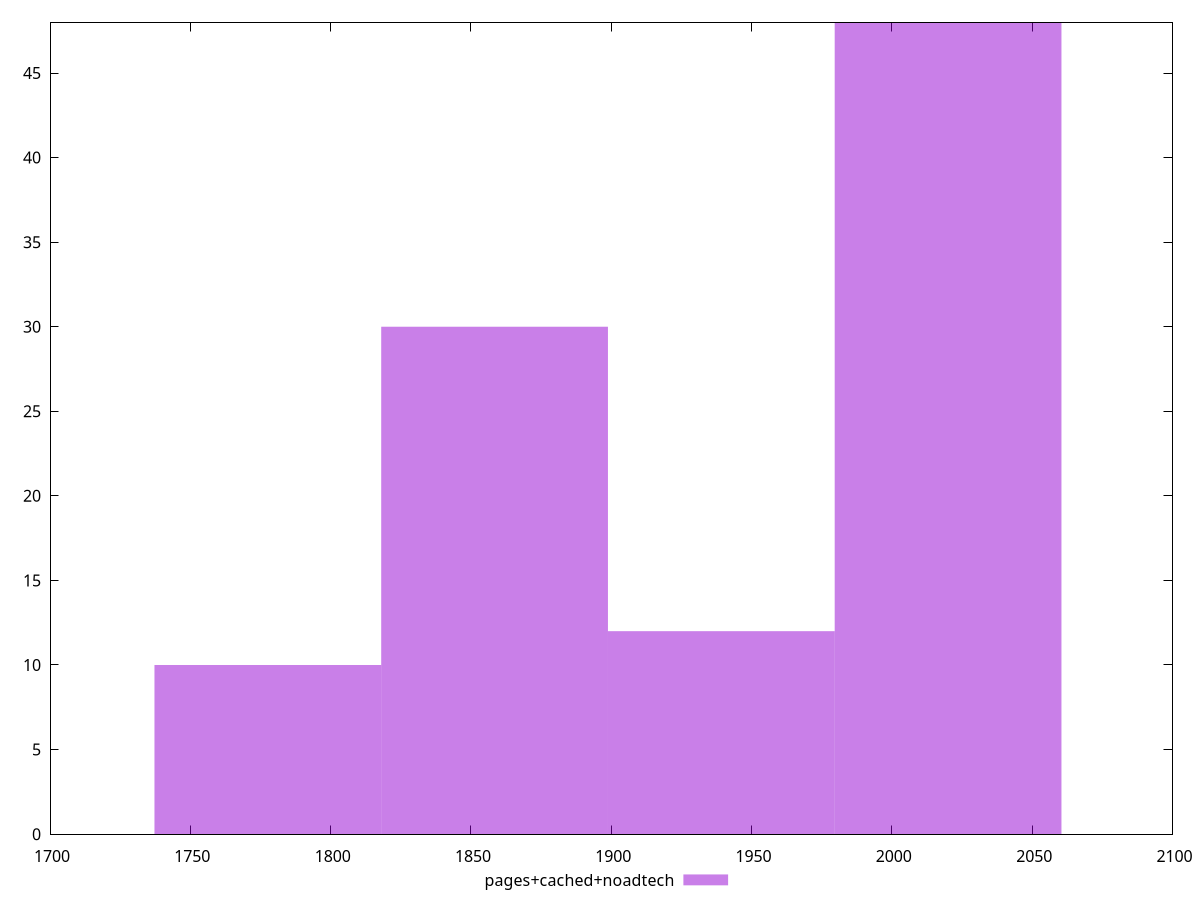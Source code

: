 $_pagesCachedNoadtech <<EOF
2020.0271525616201 48
1858.4249803566906 30
1777.623894254226 10
1939.2260664591554 12
EOF
set key outside below
set terminal pngcairo
set output "report_00006_2020-11-02T20-21-41.718Z/first-contentful-paint/pages+cached+noadtech//raw_hist.png"
set yrange [0:48]
set boxwidth 80.80108610246481
set style fill transparent solid 0.5 noborder
plot $_pagesCachedNoadtech title "pages+cached+noadtech" with boxes ,
